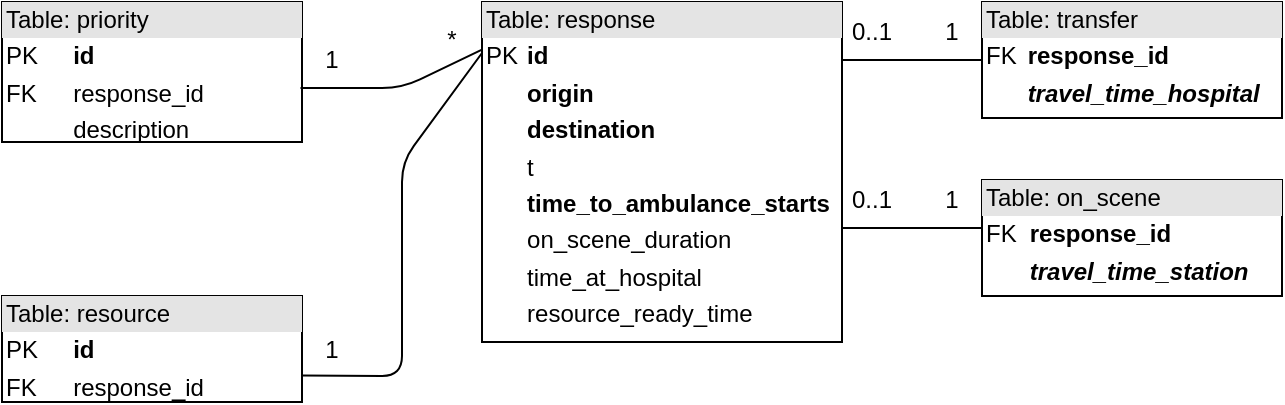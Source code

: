 <mxfile version="12.3.2" type="device" pages="1"><diagram id="NwQjBXzm_egFfH6iz95A" name="Page-1"><mxGraphModel dx="677" dy="421" grid="1" gridSize="10" guides="1" tooltips="1" connect="1" arrows="1" fold="1" page="1" pageScale="1" pageWidth="850" pageHeight="1100" math="0" shadow="0"><root><mxCell id="0"/><mxCell id="1" parent="0"/><mxCell id="B0YwN70ELpUT9z8plQD4-1" value="&lt;div style=&quot;box-sizing: border-box ; width: 100% ; background: #e4e4e4 ; padding: 2px&quot;&gt;Table: response&lt;/div&gt;&lt;table style=&quot;width: 100% ; font-size: 1em&quot; cellpadding=&quot;2&quot; cellspacing=&quot;0&quot;&gt;&lt;tbody&gt;&lt;tr&gt;&lt;td&gt;PK&lt;/td&gt;&lt;td&gt;&lt;b&gt;id&lt;/b&gt;&lt;/td&gt;&lt;/tr&gt;&lt;tr&gt;&lt;td&gt;&lt;br&gt;&lt;/td&gt;&lt;td&gt;&lt;b&gt;origin&lt;/b&gt;&lt;/td&gt;&lt;/tr&gt;&lt;tr&gt;&lt;td&gt;&lt;br&gt;&lt;/td&gt;&lt;td&gt;&lt;b&gt;destination&lt;/b&gt;&lt;/td&gt;&lt;/tr&gt;&lt;tr&gt;&lt;td&gt;&lt;br&gt;&lt;/td&gt;&lt;td&gt;t&lt;/td&gt;&lt;/tr&gt;&lt;tr&gt;&lt;td&gt;&lt;br&gt;&lt;/td&gt;&lt;td&gt;&lt;b&gt;time_to_ambulance_starts&lt;/b&gt;&lt;/td&gt;&lt;/tr&gt;&lt;tr&gt;&lt;td&gt;&lt;br&gt;&lt;/td&gt;&lt;td&gt;on_scene_duration&lt;/td&gt;&lt;/tr&gt;&lt;tr&gt;&lt;td&gt;&lt;br&gt;&lt;/td&gt;&lt;td&gt;time_at_hospital&lt;/td&gt;&lt;/tr&gt;&lt;tr&gt;&lt;td&gt;&lt;br&gt;&lt;/td&gt;&lt;td&gt;resource_ready_time&lt;/td&gt;&lt;/tr&gt;&lt;/tbody&gt;&lt;/table&gt;" style="verticalAlign=top;align=left;overflow=fill;html=1;" parent="1" vertex="1"><mxGeometry x="340" y="30" width="180" height="170" as="geometry"/></mxCell><mxCell id="B0YwN70ELpUT9z8plQD4-2" value="&lt;div style=&quot;box-sizing: border-box ; width: 100% ; background: #e4e4e4 ; padding: 2px&quot;&gt;Table: priority&lt;/div&gt;&lt;table style=&quot;width: 100% ; font-size: 1em&quot; cellpadding=&quot;2&quot; cellspacing=&quot;0&quot;&gt;&lt;tbody&gt;&lt;tr&gt;&lt;td&gt;PK&lt;/td&gt;&lt;td&gt;&lt;b&gt;id&lt;/b&gt;&lt;/td&gt;&lt;/tr&gt;&lt;tr&gt;&lt;td&gt;FK&lt;/td&gt;&lt;td&gt;response_id&lt;/td&gt;&lt;/tr&gt;&lt;tr&gt;&lt;td&gt;&lt;br&gt;&lt;/td&gt;&lt;td&gt;description&lt;/td&gt;&lt;/tr&gt;&lt;/tbody&gt;&lt;/table&gt;" style="verticalAlign=top;align=left;overflow=fill;html=1;" parent="1" vertex="1"><mxGeometry x="100" y="30" width="150" height="70" as="geometry"/></mxCell><mxCell id="B0YwN70ELpUT9z8plQD4-3" value="&lt;div style=&quot;box-sizing: border-box ; width: 100% ; background: #e4e4e4 ; padding: 2px&quot;&gt;Table: transfer&lt;/div&gt;&lt;table style=&quot;width: 100% ; font-size: 1em&quot; cellpadding=&quot;2&quot; cellspacing=&quot;0&quot;&gt;&lt;tbody&gt;&lt;tr&gt;&lt;td&gt;FK&lt;/td&gt;&lt;td&gt;&lt;b&gt;response_id&lt;/b&gt;&lt;/td&gt;&lt;/tr&gt;&lt;tr&gt;&lt;td&gt;&lt;br&gt;&lt;/td&gt;&lt;td&gt;&lt;i&gt;&lt;b&gt;travel_time_hospital&lt;/b&gt;&lt;/i&gt;&lt;/td&gt;&lt;/tr&gt;&lt;tr&gt;&lt;td&gt;&lt;br&gt;&lt;/td&gt;&lt;td&gt;&lt;/td&gt;&lt;/tr&gt;&lt;/tbody&gt;&lt;/table&gt;" style="verticalAlign=top;align=left;overflow=fill;html=1;" parent="1" vertex="1"><mxGeometry x="590" y="30" width="150" height="58" as="geometry"/></mxCell><mxCell id="B0YwN70ELpUT9z8plQD4-4" value="&lt;div style=&quot;box-sizing: border-box ; width: 100% ; background: #e4e4e4 ; padding: 2px&quot;&gt;Table: resource&lt;/div&gt;&lt;table style=&quot;width: 100% ; font-size: 1em&quot; cellpadding=&quot;2&quot; cellspacing=&quot;0&quot;&gt;&lt;tbody&gt;&lt;tr&gt;&lt;td&gt;PK&lt;/td&gt;&lt;td&gt;&lt;b&gt;id&lt;/b&gt;&lt;/td&gt;&lt;/tr&gt;&lt;tr&gt;&lt;td&gt;FK&lt;/td&gt;&lt;td&gt;response_id&lt;/td&gt;&lt;/tr&gt;&lt;tr&gt;&lt;td&gt;&lt;/td&gt;&lt;td&gt;&lt;/td&gt;&lt;/tr&gt;&lt;/tbody&gt;&lt;/table&gt;" style="verticalAlign=top;align=left;overflow=fill;html=1;" parent="1" vertex="1"><mxGeometry x="100" y="177" width="150" height="53" as="geometry"/></mxCell><mxCell id="B0YwN70ELpUT9z8plQD4-9" value="" style="endArrow=none;html=1;entryX=0.995;entryY=0.614;entryDx=0;entryDy=0;entryPerimeter=0;exitX=0;exitY=0.14;exitDx=0;exitDy=0;exitPerimeter=0;" parent="1" source="B0YwN70ELpUT9z8plQD4-1" target="B0YwN70ELpUT9z8plQD4-2" edge="1"><mxGeometry width="50" height="50" relative="1" as="geometry"><mxPoint x="360" y="60" as="sourcePoint"/><mxPoint x="501" y="49.5" as="targetPoint"/><Array as="points"><mxPoint x="300" y="73"/></Array></mxGeometry></mxCell><mxCell id="SYS5sdpAYK8azX8-9jCI-1" value="" style="endArrow=none;html=1;entryX=0;entryY=0.5;entryDx=0;entryDy=0;" parent="1" target="B0YwN70ELpUT9z8plQD4-3" edge="1"><mxGeometry width="50" height="50" relative="1" as="geometry"><mxPoint x="520" y="59" as="sourcePoint"/><mxPoint x="259" y="82.98" as="targetPoint"/><Array as="points"/></mxGeometry></mxCell><mxCell id="SYS5sdpAYK8azX8-9jCI-2" value="" style="endArrow=none;html=1;entryX=1;entryY=0.75;entryDx=0;entryDy=0;exitX=0;exitY=0.15;exitDx=0;exitDy=0;exitPerimeter=0;" parent="1" source="B0YwN70ELpUT9z8plQD4-1" target="B0YwN70ELpUT9z8plQD4-4" edge="1"><mxGeometry width="50" height="50" relative="1" as="geometry"><mxPoint x="370" y="70" as="sourcePoint"/><mxPoint x="260" y="156" as="targetPoint"/><Array as="points"><mxPoint x="300" y="110"/><mxPoint x="300" y="217"/></Array></mxGeometry></mxCell><mxCell id="SYS5sdpAYK8azX8-9jCI-3" value="1" style="text;html=1;strokeColor=none;fillColor=none;align=center;verticalAlign=middle;whiteSpace=wrap;rounded=0;" parent="1" vertex="1"><mxGeometry x="250" y="49" width="30" height="20" as="geometry"/></mxCell><mxCell id="SYS5sdpAYK8azX8-9jCI-4" value="*" style="text;html=1;strokeColor=none;fillColor=none;align=center;verticalAlign=middle;whiteSpace=wrap;rounded=0;" parent="1" vertex="1"><mxGeometry x="310" y="39" width="30" height="20" as="geometry"/></mxCell><mxCell id="SYS5sdpAYK8azX8-9jCI-5" value="1" style="text;html=1;strokeColor=none;fillColor=none;align=center;verticalAlign=middle;whiteSpace=wrap;rounded=0;" parent="1" vertex="1"><mxGeometry x="250" y="193.5" width="30" height="20" as="geometry"/></mxCell><mxCell id="SYS5sdpAYK8azX8-9jCI-6" value="1" style="text;html=1;strokeColor=none;fillColor=none;align=center;verticalAlign=middle;whiteSpace=wrap;rounded=0;" parent="1" vertex="1"><mxGeometry x="560" y="35" width="30" height="20" as="geometry"/></mxCell><mxCell id="SYS5sdpAYK8azX8-9jCI-7" value="0..1" style="text;html=1;strokeColor=none;fillColor=none;align=center;verticalAlign=middle;whiteSpace=wrap;rounded=0;" parent="1" vertex="1"><mxGeometry x="520" y="35" width="30" height="20" as="geometry"/></mxCell><mxCell id="bXsBW5PbpO1b8joBx6A5-1" value="&lt;div style=&quot;box-sizing: border-box ; width: 100% ; background: #e4e4e4 ; padding: 2px&quot;&gt;Table: on_scene&lt;/div&gt;&lt;table style=&quot;width: 100% ; font-size: 1em&quot; cellpadding=&quot;2&quot; cellspacing=&quot;0&quot;&gt;&lt;tbody&gt;&lt;tr&gt;&lt;td&gt;FK&lt;/td&gt;&lt;td&gt;&lt;b&gt;response_id&lt;/b&gt;&lt;/td&gt;&lt;/tr&gt;&lt;tr&gt;&lt;td&gt;&lt;br&gt;&lt;/td&gt;&lt;td&gt;&lt;i&gt;&lt;b&gt;travel_time_station&lt;/b&gt;&lt;/i&gt;&lt;/td&gt;&lt;/tr&gt;&lt;tr&gt;&lt;td&gt;&lt;br&gt;&lt;/td&gt;&lt;td&gt;&lt;/td&gt;&lt;/tr&gt;&lt;/tbody&gt;&lt;/table&gt;" style="verticalAlign=top;align=left;overflow=fill;html=1;" vertex="1" parent="1"><mxGeometry x="590" y="119" width="150" height="58" as="geometry"/></mxCell><mxCell id="bXsBW5PbpO1b8joBx6A5-2" value="" style="endArrow=none;html=1;entryX=0;entryY=0.5;entryDx=0;entryDy=0;" edge="1" parent="1"><mxGeometry width="50" height="50" relative="1" as="geometry"><mxPoint x="520" y="143" as="sourcePoint"/><mxPoint x="590" y="143" as="targetPoint"/><Array as="points"/></mxGeometry></mxCell><mxCell id="bXsBW5PbpO1b8joBx6A5-3" value="1" style="text;html=1;strokeColor=none;fillColor=none;align=center;verticalAlign=middle;whiteSpace=wrap;rounded=0;" vertex="1" parent="1"><mxGeometry x="560" y="119" width="30" height="20" as="geometry"/></mxCell><mxCell id="bXsBW5PbpO1b8joBx6A5-4" value="0..1" style="text;html=1;strokeColor=none;fillColor=none;align=center;verticalAlign=middle;whiteSpace=wrap;rounded=0;" vertex="1" parent="1"><mxGeometry x="520" y="119" width="30" height="20" as="geometry"/></mxCell></root></mxGraphModel></diagram></mxfile>
